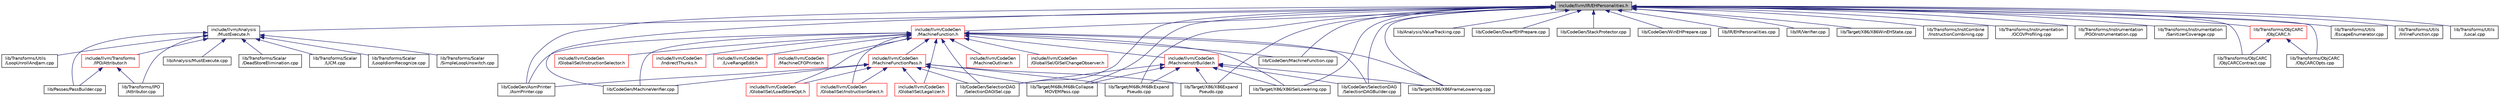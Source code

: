 digraph "include/llvm/IR/EHPersonalities.h"
{
 // LATEX_PDF_SIZE
  bgcolor="transparent";
  edge [fontname="Helvetica",fontsize="10",labelfontname="Helvetica",labelfontsize="10"];
  node [fontname="Helvetica",fontsize="10",shape=record];
  Node1 [label="include/llvm/IR/EHPersonalities.h",height=0.2,width=0.4,color="black", fillcolor="grey75", style="filled", fontcolor="black",tooltip=" "];
  Node1 -> Node2 [dir="back",color="midnightblue",fontsize="10",style="solid",fontname="Helvetica"];
  Node2 [label="include/llvm/Analysis\l/MustExecute.h",height=0.2,width=0.4,color="black",URL="$MustExecute_8h.html",tooltip=" "];
  Node2 -> Node3 [dir="back",color="midnightblue",fontsize="10",style="solid",fontname="Helvetica"];
  Node3 [label="include/llvm/Transforms\l/IPO/Attributor.h",height=0.2,width=0.4,color="red",URL="$Attributor_8h.html",tooltip=" "];
  Node3 -> Node5 [dir="back",color="midnightblue",fontsize="10",style="solid",fontname="Helvetica"];
  Node5 [label="lib/Passes/PassBuilder.cpp",height=0.2,width=0.4,color="black",URL="$PassBuilder_8cpp.html",tooltip=" "];
  Node3 -> Node8 [dir="back",color="midnightblue",fontsize="10",style="solid",fontname="Helvetica"];
  Node8 [label="lib/Transforms/IPO\l/Attributor.cpp",height=0.2,width=0.4,color="black",URL="$Attributor_8cpp.html",tooltip=" "];
  Node2 -> Node12 [dir="back",color="midnightblue",fontsize="10",style="solid",fontname="Helvetica"];
  Node12 [label="lib/Analysis/MustExecute.cpp",height=0.2,width=0.4,color="black",URL="$MustExecute_8cpp.html",tooltip=" "];
  Node2 -> Node5 [dir="back",color="midnightblue",fontsize="10",style="solid",fontname="Helvetica"];
  Node2 -> Node8 [dir="back",color="midnightblue",fontsize="10",style="solid",fontname="Helvetica"];
  Node2 -> Node13 [dir="back",color="midnightblue",fontsize="10",style="solid",fontname="Helvetica"];
  Node13 [label="lib/Transforms/Scalar\l/DeadStoreElimination.cpp",height=0.2,width=0.4,color="black",URL="$DeadStoreElimination_8cpp.html",tooltip=" "];
  Node2 -> Node14 [dir="back",color="midnightblue",fontsize="10",style="solid",fontname="Helvetica"];
  Node14 [label="lib/Transforms/Scalar\l/LICM.cpp",height=0.2,width=0.4,color="black",URL="$LICM_8cpp.html",tooltip=" "];
  Node2 -> Node15 [dir="back",color="midnightblue",fontsize="10",style="solid",fontname="Helvetica"];
  Node15 [label="lib/Transforms/Scalar\l/LoopIdiomRecognize.cpp",height=0.2,width=0.4,color="black",URL="$LoopIdiomRecognize_8cpp.html",tooltip=" "];
  Node2 -> Node16 [dir="back",color="midnightblue",fontsize="10",style="solid",fontname="Helvetica"];
  Node16 [label="lib/Transforms/Scalar\l/SimpleLoopUnswitch.cpp",height=0.2,width=0.4,color="black",URL="$SimpleLoopUnswitch_8cpp.html",tooltip=" "];
  Node2 -> Node17 [dir="back",color="midnightblue",fontsize="10",style="solid",fontname="Helvetica"];
  Node17 [label="lib/Transforms/Utils\l/LoopUnrollAndJam.cpp",height=0.2,width=0.4,color="black",URL="$LoopUnrollAndJam_8cpp.html",tooltip=" "];
  Node1 -> Node18 [dir="back",color="midnightblue",fontsize="10",style="solid",fontname="Helvetica"];
  Node18 [label="include/llvm/CodeGen\l/MachineFunction.h",height=0.2,width=0.4,color="red",URL="$MachineFunction_8h.html",tooltip=" "];
  Node18 -> Node19 [dir="back",color="midnightblue",fontsize="10",style="solid",fontname="Helvetica"];
  Node19 [label="include/llvm/CodeGen\l/GlobalISel/GISelChangeObserver.h",height=0.2,width=0.4,color="red",URL="$GISelChangeObserver_8h.html",tooltip=" "];
  Node18 -> Node123 [dir="back",color="midnightblue",fontsize="10",style="solid",fontname="Helvetica"];
  Node123 [label="include/llvm/CodeGen\l/GlobalISel/InstructionSelect.h",height=0.2,width=0.4,color="red",URL="$InstructionSelect_8h.html",tooltip=" "];
  Node18 -> Node126 [dir="back",color="midnightblue",fontsize="10",style="solid",fontname="Helvetica"];
  Node126 [label="include/llvm/CodeGen\l/GlobalISel/InstructionSelector.h",height=0.2,width=0.4,color="red",URL="$InstructionSelector_8h.html",tooltip=" "];
  Node18 -> Node290 [dir="back",color="midnightblue",fontsize="10",style="solid",fontname="Helvetica"];
  Node290 [label="include/llvm/CodeGen\l/GlobalISel/Legalizer.h",height=0.2,width=0.4,color="red",URL="$Legalizer_8h.html",tooltip=" "];
  Node18 -> Node63 [dir="back",color="midnightblue",fontsize="10",style="solid",fontname="Helvetica"];
  Node63 [label="include/llvm/CodeGen\l/GlobalISel/LoadStoreOpt.h",height=0.2,width=0.4,color="red",URL="$LoadStoreOpt_8h.html",tooltip=" "];
  Node18 -> Node291 [dir="back",color="midnightblue",fontsize="10",style="solid",fontname="Helvetica"];
  Node291 [label="include/llvm/CodeGen\l/IndirectThunks.h",height=0.2,width=0.4,color="red",URL="$IndirectThunks_8h.html",tooltip=" "];
  Node18 -> Node293 [dir="back",color="midnightblue",fontsize="10",style="solid",fontname="Helvetica"];
  Node293 [label="include/llvm/CodeGen\l/LiveRangeEdit.h",height=0.2,width=0.4,color="red",URL="$LiveRangeEdit_8h.html",tooltip=" "];
  Node18 -> Node306 [dir="back",color="midnightblue",fontsize="10",style="solid",fontname="Helvetica"];
  Node306 [label="include/llvm/CodeGen\l/MachineCFGPrinter.h",height=0.2,width=0.4,color="red",URL="$MachineCFGPrinter_8h.html",tooltip=" "];
  Node18 -> Node308 [dir="back",color="midnightblue",fontsize="10",style="solid",fontname="Helvetica"];
  Node308 [label="include/llvm/CodeGen\l/MachineFunctionPass.h",height=0.2,width=0.4,color="red",URL="$MachineFunctionPass_8h.html",tooltip=" "];
  Node308 -> Node123 [dir="back",color="midnightblue",fontsize="10",style="solid",fontname="Helvetica"];
  Node308 -> Node290 [dir="back",color="midnightblue",fontsize="10",style="solid",fontname="Helvetica"];
  Node308 -> Node63 [dir="back",color="midnightblue",fontsize="10",style="solid",fontname="Helvetica"];
  Node308 -> Node326 [dir="back",color="midnightblue",fontsize="10",style="solid",fontname="Helvetica"];
  Node326 [label="lib/CodeGen/AsmPrinter\l/AsmPrinter.cpp",height=0.2,width=0.4,color="black",URL="$AsmPrinter_8cpp.html",tooltip=" "];
  Node308 -> Node426 [dir="back",color="midnightblue",fontsize="10",style="solid",fontname="Helvetica"];
  Node426 [label="lib/CodeGen/MachineVerifier.cpp",height=0.2,width=0.4,color="black",URL="$MachineVerifier_8cpp.html",tooltip=" "];
  Node308 -> Node588 [dir="back",color="midnightblue",fontsize="10",style="solid",fontname="Helvetica"];
  Node588 [label="lib/CodeGen/SelectionDAG\l/SelectionDAGISel.cpp",height=0.2,width=0.4,color="black",URL="$SelectionDAGISel_8cpp.html",tooltip=" "];
  Node308 -> Node222 [dir="back",color="midnightblue",fontsize="10",style="solid",fontname="Helvetica"];
  Node222 [label="lib/Target/M68k/M68kCollapse\lMOVEMPass.cpp",height=0.2,width=0.4,color="black",URL="$M68kCollapseMOVEMPass_8cpp.html",tooltip=" "];
  Node308 -> Node223 [dir="back",color="midnightblue",fontsize="10",style="solid",fontname="Helvetica"];
  Node223 [label="lib/Target/M68k/M68kExpand\lPseudo.cpp",height=0.2,width=0.4,color="black",URL="$M68kExpandPseudo_8cpp.html",tooltip=" "];
  Node308 -> Node1050 [dir="back",color="midnightblue",fontsize="10",style="solid",fontname="Helvetica"];
  Node1050 [label="lib/Target/X86/X86Expand\lPseudo.cpp",height=0.2,width=0.4,color="black",URL="$X86ExpandPseudo_8cpp.html",tooltip=" "];
  Node18 -> Node1122 [dir="back",color="midnightblue",fontsize="10",style="solid",fontname="Helvetica"];
  Node1122 [label="include/llvm/CodeGen\l/MachineInstrBuilder.h",height=0.2,width=0.4,color="red",URL="$MachineInstrBuilder_8h.html",tooltip=" "];
  Node1122 -> Node587 [dir="back",color="midnightblue",fontsize="10",style="solid",fontname="Helvetica"];
  Node587 [label="lib/CodeGen/SelectionDAG\l/SelectionDAGBuilder.cpp",height=0.2,width=0.4,color="black",URL="$SelectionDAGBuilder_8cpp.html",tooltip=" "];
  Node1122 -> Node588 [dir="back",color="midnightblue",fontsize="10",style="solid",fontname="Helvetica"];
  Node1122 -> Node222 [dir="back",color="midnightblue",fontsize="10",style="solid",fontname="Helvetica"];
  Node1122 -> Node223 [dir="back",color="midnightblue",fontsize="10",style="solid",fontname="Helvetica"];
  Node1122 -> Node1050 [dir="back",color="midnightblue",fontsize="10",style="solid",fontname="Helvetica"];
  Node1122 -> Node1053 [dir="back",color="midnightblue",fontsize="10",style="solid",fontname="Helvetica"];
  Node1053 [label="lib/Target/X86/X86FrameLowering.cpp",height=0.2,width=0.4,color="black",URL="$X86FrameLowering_8cpp.html",tooltip=" "];
  Node1122 -> Node568 [dir="back",color="midnightblue",fontsize="10",style="solid",fontname="Helvetica"];
  Node568 [label="lib/Target/X86/X86ISelLowering.cpp",height=0.2,width=0.4,color="black",URL="$X86ISelLowering_8cpp.html",tooltip=" "];
  Node18 -> Node1131 [dir="back",color="midnightblue",fontsize="10",style="solid",fontname="Helvetica"];
  Node1131 [label="include/llvm/CodeGen\l/MachineOutliner.h",height=0.2,width=0.4,color="red",URL="$MachineOutliner_8h.html",tooltip=" "];
  Node18 -> Node326 [dir="back",color="midnightblue",fontsize="10",style="solid",fontname="Helvetica"];
  Node18 -> Node677 [dir="back",color="midnightblue",fontsize="10",style="solid",fontname="Helvetica"];
  Node677 [label="lib/CodeGen/MachineFunction.cpp",height=0.2,width=0.4,color="black",URL="$MachineFunction_8cpp.html",tooltip=" "];
  Node18 -> Node426 [dir="back",color="midnightblue",fontsize="10",style="solid",fontname="Helvetica"];
  Node18 -> Node587 [dir="back",color="midnightblue",fontsize="10",style="solid",fontname="Helvetica"];
  Node18 -> Node588 [dir="back",color="midnightblue",fontsize="10",style="solid",fontname="Helvetica"];
  Node18 -> Node1053 [dir="back",color="midnightblue",fontsize="10",style="solid",fontname="Helvetica"];
  Node18 -> Node568 [dir="back",color="midnightblue",fontsize="10",style="solid",fontname="Helvetica"];
  Node1 -> Node1279 [dir="back",color="midnightblue",fontsize="10",style="solid",fontname="Helvetica"];
  Node1279 [label="lib/Analysis/ValueTracking.cpp",height=0.2,width=0.4,color="black",URL="$ValueTracking_8cpp.html",tooltip=" "];
  Node1 -> Node326 [dir="back",color="midnightblue",fontsize="10",style="solid",fontname="Helvetica"];
  Node1 -> Node1181 [dir="back",color="midnightblue",fontsize="10",style="solid",fontname="Helvetica"];
  Node1181 [label="lib/CodeGen/DwarfEHPrepare.cpp",height=0.2,width=0.4,color="black",URL="$DwarfEHPrepare_8cpp.html",tooltip=" "];
  Node1 -> Node677 [dir="back",color="midnightblue",fontsize="10",style="solid",fontname="Helvetica"];
  Node1 -> Node426 [dir="back",color="midnightblue",fontsize="10",style="solid",fontname="Helvetica"];
  Node1 -> Node587 [dir="back",color="midnightblue",fontsize="10",style="solid",fontname="Helvetica"];
  Node1 -> Node588 [dir="back",color="midnightblue",fontsize="10",style="solid",fontname="Helvetica"];
  Node1 -> Node1201 [dir="back",color="midnightblue",fontsize="10",style="solid",fontname="Helvetica"];
  Node1201 [label="lib/CodeGen/StackProtector.cpp",height=0.2,width=0.4,color="black",URL="$StackProtector_8cpp.html",tooltip=" "];
  Node1 -> Node1280 [dir="back",color="midnightblue",fontsize="10",style="solid",fontname="Helvetica"];
  Node1280 [label="lib/CodeGen/WinEHPrepare.cpp",height=0.2,width=0.4,color="black",URL="$WinEHPrepare_8cpp.html",tooltip=" "];
  Node1 -> Node1281 [dir="back",color="midnightblue",fontsize="10",style="solid",fontname="Helvetica"];
  Node1281 [label="lib/IR/EHPersonalities.cpp",height=0.2,width=0.4,color="black",URL="$EHPersonalities_8cpp.html",tooltip=" "];
  Node1 -> Node1282 [dir="back",color="midnightblue",fontsize="10",style="solid",fontname="Helvetica"];
  Node1282 [label="lib/IR/Verifier.cpp",height=0.2,width=0.4,color="black",URL="$Verifier_8cpp.html",tooltip=" "];
  Node1 -> Node222 [dir="back",color="midnightblue",fontsize="10",style="solid",fontname="Helvetica"];
  Node1 -> Node223 [dir="back",color="midnightblue",fontsize="10",style="solid",fontname="Helvetica"];
  Node1 -> Node1050 [dir="back",color="midnightblue",fontsize="10",style="solid",fontname="Helvetica"];
  Node1 -> Node1053 [dir="back",color="midnightblue",fontsize="10",style="solid",fontname="Helvetica"];
  Node1 -> Node568 [dir="back",color="midnightblue",fontsize="10",style="solid",fontname="Helvetica"];
  Node1 -> Node1283 [dir="back",color="midnightblue",fontsize="10",style="solid",fontname="Helvetica"];
  Node1283 [label="lib/Target/X86/X86WinEHState.cpp",height=0.2,width=0.4,color="black",URL="$X86WinEHState_8cpp.html",tooltip=" "];
  Node1 -> Node1284 [dir="back",color="midnightblue",fontsize="10",style="solid",fontname="Helvetica"];
  Node1284 [label="lib/Transforms/InstCombine\l/InstructionCombining.cpp",height=0.2,width=0.4,color="black",URL="$InstructionCombining_8cpp.html",tooltip=" "];
  Node1 -> Node1285 [dir="back",color="midnightblue",fontsize="10",style="solid",fontname="Helvetica"];
  Node1285 [label="lib/Transforms/Instrumentation\l/GCOVProfiling.cpp",height=0.2,width=0.4,color="black",URL="$GCOVProfiling_8cpp.html",tooltip=" "];
  Node1 -> Node1286 [dir="back",color="midnightblue",fontsize="10",style="solid",fontname="Helvetica"];
  Node1286 [label="lib/Transforms/Instrumentation\l/PGOInstrumentation.cpp",height=0.2,width=0.4,color="black",URL="$PGOInstrumentation_8cpp.html",tooltip=" "];
  Node1 -> Node1287 [dir="back",color="midnightblue",fontsize="10",style="solid",fontname="Helvetica"];
  Node1287 [label="lib/Transforms/Instrumentation\l/SanitizerCoverage.cpp",height=0.2,width=0.4,color="black",URL="$SanitizerCoverage_8cpp.html",tooltip=" "];
  Node1 -> Node1288 [dir="back",color="midnightblue",fontsize="10",style="solid",fontname="Helvetica"];
  Node1288 [label="lib/Transforms/ObjCARC\l/ObjCARC.h",height=0.2,width=0.4,color="red",URL="$lib_2Transforms_2ObjCARC_2ObjCARC_8h.html",tooltip=" "];
  Node1288 -> Node1291 [dir="back",color="midnightblue",fontsize="10",style="solid",fontname="Helvetica"];
  Node1291 [label="lib/Transforms/ObjCARC\l/ObjCARCContract.cpp",height=0.2,width=0.4,color="black",URL="$ObjCARCContract_8cpp.html",tooltip=" "];
  Node1288 -> Node1292 [dir="back",color="midnightblue",fontsize="10",style="solid",fontname="Helvetica"];
  Node1292 [label="lib/Transforms/ObjCARC\l/ObjCARCOpts.cpp",height=0.2,width=0.4,color="black",URL="$ObjCARCOpts_8cpp.html",tooltip=" "];
  Node1 -> Node1291 [dir="back",color="midnightblue",fontsize="10",style="solid",fontname="Helvetica"];
  Node1 -> Node1292 [dir="back",color="midnightblue",fontsize="10",style="solid",fontname="Helvetica"];
  Node1 -> Node1294 [dir="back",color="midnightblue",fontsize="10",style="solid",fontname="Helvetica"];
  Node1294 [label="lib/Transforms/Utils\l/EscapeEnumerator.cpp",height=0.2,width=0.4,color="black",URL="$EscapeEnumerator_8cpp.html",tooltip=" "];
  Node1 -> Node1295 [dir="back",color="midnightblue",fontsize="10",style="solid",fontname="Helvetica"];
  Node1295 [label="lib/Transforms/Utils\l/InlineFunction.cpp",height=0.2,width=0.4,color="black",URL="$InlineFunction_8cpp.html",tooltip=" "];
  Node1 -> Node1296 [dir="back",color="midnightblue",fontsize="10",style="solid",fontname="Helvetica"];
  Node1296 [label="lib/Transforms/Utils\l/Local.cpp",height=0.2,width=0.4,color="black",URL="$Transforms_2Utils_2Local_8cpp.html",tooltip=" "];
}
